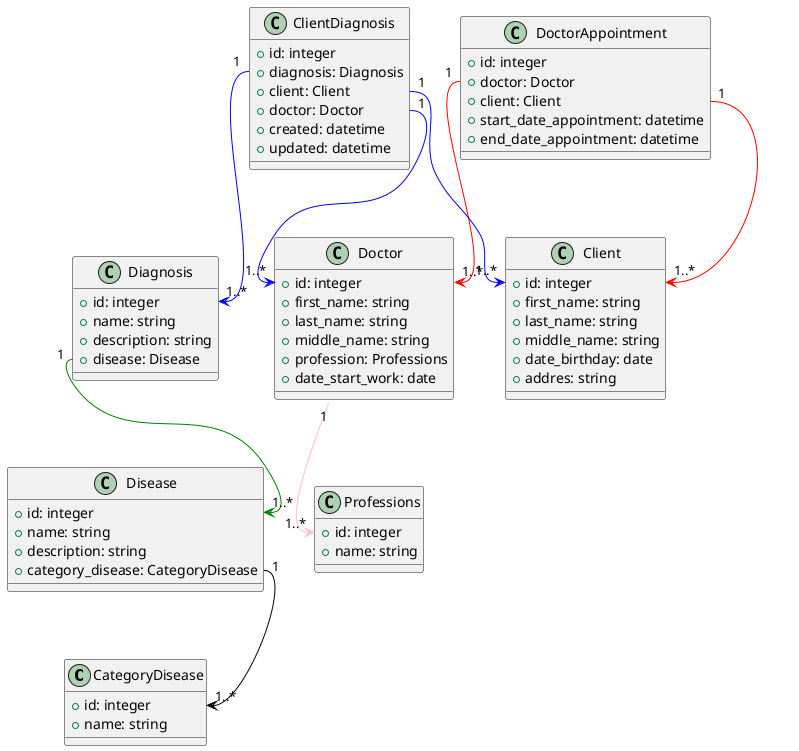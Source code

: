 @startuml
' В поликлинике ведется учет посещений больными врачей.
' Данные о каждом враче содержат Ф.И.О., специальность и стаж работы. 
' Каждый врач может принимать множество пациентов, и каждый пациент может посещать нескольких врачей (в том числе в один и тот же день). 
' В карточке пациента указываются его Ф.И.О., дата рождения и адрес места жительства. 
' В результате визита врач ставит пациенту диагноз. 		          .
'     Для удобства анализа заболеваемости диагнозы стандартизованы и подлежат единому учету. .
' В целях анализа результатов работы поликлиники необходимо иметь возможность автоматически генерировать следующие документы: 		          .
' • перечень специалистов (список врачей по специальностям);		          .
' • количества визитов к врачам; 		          .
' • количества случаев заболевания по каждому диагнозу. 	             .
' Кроме того, необходимо иметь возможность просматривать для каждого из врачей список больных, которые посетили его за заданный период времени..	             .
'                                                       		          .
' - В БД предусмотреть хранение изображений (минимум в одном поле) в соответствии с тематикой курсовой работы.                                                                                                                     .
'  - В БД должны быть реализованы хранимые процедуры и/или триггеры.	          .     
'   - в БД должно быть занесено суммарно не менее 50 записей   

class CategoryDisease{
  + id: integer
  + name: string
}

class Professions{
  + id: integer
  + name: string
}

class Disease{
  + id: integer
  + name: string
  + description: string
  + category_disease: CategoryDisease
}

class Client{
  + id: integer
  + first_name: string
  + last_name: string
  + middle_name: string
  + date_birthday: date 
  + addres: string
}

class Doctor {
  + id: integer
  + first_name: string
  + last_name: string
  + middle_name: string
  + profession: Professions 
  + date_start_work: date 
}

class Diagnosis {
  + id: integer
  + name: string
  + description: string
  + disease: Disease
}


class DoctorAppointment{
  + id: integer
  + doctor: Doctor
  + client: Client
  + start_date_appointment: datetime
  + end_date_appointment: datetime
}

class ClientDiagnosis{
  + id: integer
  + diagnosis: Diagnosis
  + client: Client
  + doctor: Doctor
  + created: datetime
  + updated: datetime
}


DoctorAppointment::doctor "1"-[#red]->"1..*"Doctor::id
DoctorAppointment::Client "1"-[#red]->"1..*"Client::id

Disease::category_disease "1"-[#black]->"1..*"CategoryDisease::id
Diagnosis::disease"1"-[#green]->"1..*"Disease::id
Doctor::professions "1"-[#pink]->"1..*"Professions::id

ClientDiagnosis::diagnosis "1"-[#blue]->"1..*"Diagnosis::id
ClientDiagnosis::client "1"-[#blue]->"1..*"Client::id
ClientDiagnosis::doctor "1"-[#blue]->"1..*"Doctor::id
@enduml
